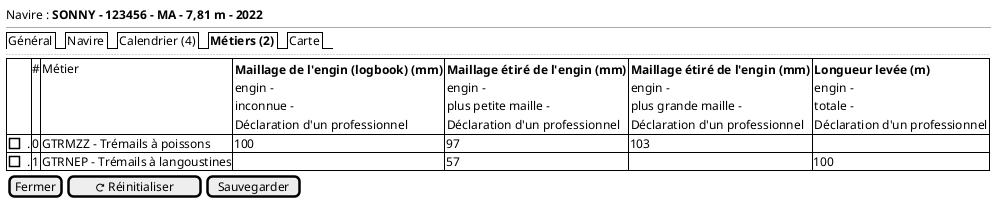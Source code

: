 @startsalt
{
  Navire : <b>SONNY - 123456 - MA - 7,81 m - 2022
  --
  {/ Général | Navire | Calendrier (4) | <b>Métiers (2) | Carte}
  ..
  {# . | # |Métier | {<b>Maillage de l'engin (logbook) (mm)
                engin -
                inconnue -
                Déclaration d'un professionnel} |
              {<b>Maillage étiré de l'engin (mm)
                engin -
                plus petite maille -
                Déclaration d'un professionnel} |
              {<b>Maillage étiré de l'engin (mm)
                engin -
                plus grande maille -
                Déclaration d'un professionnel} |
              {<b>Longueur levée (m)
                engin -
                totale -
                Déclaration d'un professionnel}
     [ ]. | 0 | GTRMZZ - Trémails à poissons | 100 | 97 | 103 | .
     [ ]. | 1 | GTRNEP - Trémails à langoustines | . | 57 | . | 100
  }

  { [Fermer] | [<&reload> Réinitialiser] | [Sauvegarder] }
}
@endsalt